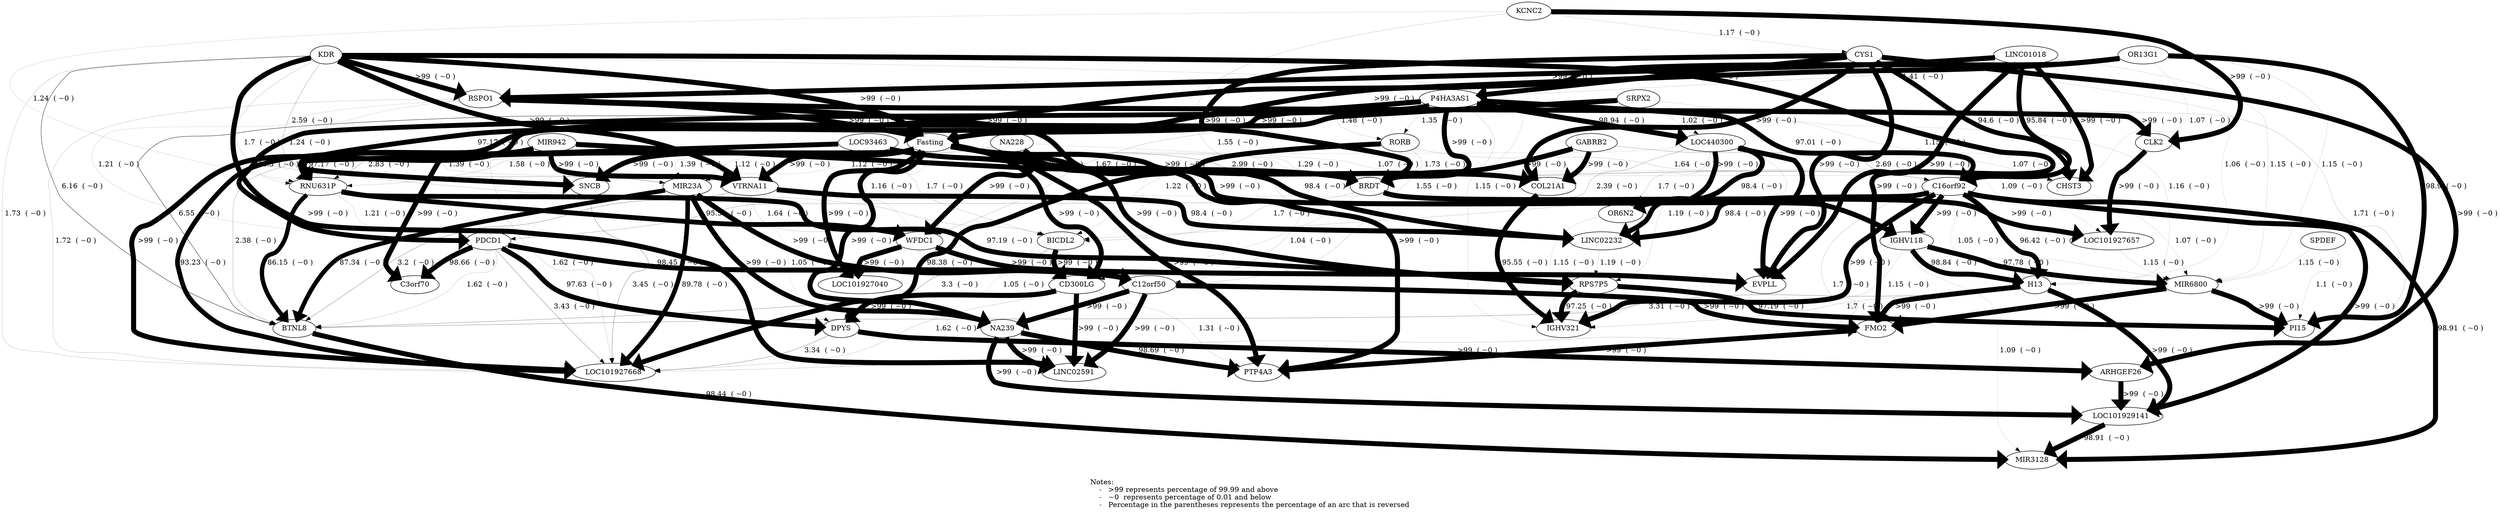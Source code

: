digraph G {
	 SPDEF 
	 CYS1->P4HA3AS1  [penwidth= 9.69 , label=" 96.92  ( ~0 )" ]; 
	 KDR->RSPO1  [penwidth= 10 , label=" >99  ( ~0 )" ]; 
	 LINC01018->RSPO1  [penwidth= 10 , label=" >99  ( ~0 )" ]; 
	 P4HA3AS1->LOC440300  [penwidth= 9.89 , label=" 98.94  ( ~0 )" ]; 
	 OR13G1->Fasting  [penwidth= 10 , label=" >99  ( ~0 )" ]; 
	 KDR->Fasting  [penwidth= 10 , label=" >99  ( ~0 )" ]; 
	 P4HA3AS1->Fasting  [penwidth= 10 , label=" >99  ( ~0 )" ]; 
	 RSPO1->Fasting  [penwidth= 10 , label=" >99  ( ~0 )" ]; 
	 LINC01018->C16orf92  [penwidth= 9.58 , label=" 95.84  ( ~0 )" ]; 
	 P4HA3AS1->C16orf92  [penwidth= 9.7 , label=" 97.01  ( ~0 )" ]; 
	 MIR942->BRDT  [penwidth= 9.83 , label=" 98.27  ( ~0 )" ]; 
	 GABRB2->BRDT  [penwidth= 10 , label=" >99  ( ~0 )" ]; 
	 CYS1->BRDT  [penwidth= 10 , label=" >99  ( ~0 )" ]; 
	 P4HA3AS1->BRDT  [penwidth= 10 , label=" >99  ( ~0 )" ]; 
	 LOC93463->IGHV118  [penwidth= 10 , label=" >99  ( ~0 )" ]; 
	 C16orf92->IGHV118  [penwidth= 10 , label=" >99  ( ~0 )" ]; 
	 OR13G1->SNCB  [penwidth= 10 , label=" >99  ( ~0 )" ]; 
	 Fasting->SNCB  [penwidth= 10 , label=" >99  ( ~0 )" ]; 
	 LOC93463->RNU631P  [penwidth= 9.72 , label=" 97.17  ( ~0 )" ]; 
	 P4HA3AS1->RNU631P  [penwidth= 9.72 , label=" 97.17  ( ~0 )" ]; 
	 P4HA3AS1->PDCD1  [penwidth= 9.63 , label=" 96.3  ( ~0 )" ]; 
	 KCNC2->CLK2  [penwidth= 10 , label=" >99  ( ~0 )" ]; 
	 RSPO1->CLK2  [penwidth= 10 , label=" >99  ( ~0 )" ]; 
	 MIR942->VTRNA11  [penwidth= 10 , label=" >99  ( ~0 )" ]; 
	 KDR->VTRNA11  [penwidth= 10 , label=" >99  ( ~0 )" ]; 
	 Fasting->VTRNA11  [penwidth= 10 , label=" >99  ( ~0 )" ]; 
	 BRDT->LOC101927657  [penwidth= 10 , label=" >99  ( ~0 )" ]; 
	 CLK2->LOC101927657  [penwidth= 10 , label=" >99  ( ~0 )" ]; 
	 GABRB2->COL21A1  [penwidth= 10 , label=" >99  ( ~0 )" ]; 
	 CYS1->COL21A1  [penwidth= 10 , label=" >99  ( ~0 )" ]; 
	 Fasting->COL21A1  [penwidth= 10 , label=" >99  ( ~0 )" ]; 
	 CYS1->CHST3  [penwidth= 9.46 , label=" 94.6  ( ~0 )" ]; 
	 LINC01018->CHST3  [penwidth= 10 , label=" >99  ( ~0 )" ]; 
	 Fasting->CD300LG  [penwidth= 10 , label=" >99  ( ~0 )" ]; 
	 BICDL2->CD300LG  [penwidth= 10 , label=" >99  ( ~0 )" ]; 
	 Fasting->C3orf70  [penwidth= 10 , label=" >99  ( ~0 )" ]; 
	 PDCD1->C3orf70  [penwidth= 9.87 , label=" 98.66  ( ~0 )" ]; 
	 LOC440300->LINC02232  [penwidth= 9.84 , label=" 98.4  ( ~0 )" ]; 
	 Fasting->LINC02232  [penwidth= 9.84 , label=" 98.4  ( ~0 )" ]; 
	 C16orf92->LINC02232  [penwidth= 9.84 , label=" 98.4  ( ~0 )" ]; 
	 VTRNA11->LINC02232  [penwidth= 9.84 , label=" 98.4  ( ~0 )" ]; 
	 Fasting->RPS7P5  [penwidth= 10 , label=" >99  ( ~0 )" ]; 
	 RNU631P->RPS7P5  [penwidth= 9.72 , label=" 97.19  ( ~0 )" ]; 
	 PDCD1->DPYS  [penwidth= 9.76 , label=" 97.63  ( ~0 )" ]; 
	 CD300LG->DPYS  [penwidth= 10 , label=" >99  ( ~0 )" ]; 
	 C16orf92->H13  [penwidth= 9.64 , label=" 96.42  ( ~0 )" ]; 
	 IGHV118->H13  [penwidth= 9.88 , label=" 98.84  ( ~0 )" ]; 
	 MIR23A->C12orf50  [penwidth= 10 , label=" >99  ( ~0 )" ]; 
	 PDCD1->C12orf50  [penwidth= 9.85 , label=" 98.45  ( ~0 )" ]; 
	 IGHV118->MIR6800  [penwidth= 9.78 , label=" 97.78  ( ~0 )" ]; 
	 NA228->WFDC1  [penwidth= 10 , label=" >99  ( ~0 )" ]; 
	 RNU631P->WFDC1  [penwidth= 9.55 , label=" 95.53  ( ~0 )" ]; 
	 LOC440300->OR6N2  [penwidth= 10 , label=" >99  ( ~0 )" ]; 
	 MIR23A->BTNL8  [penwidth= 8.73 , label=" 87.34  ( ~0 )" ]; 
	 RNU631P->BTNL8  [penwidth= 8.61 , label=" 86.15  ( ~0 )" ]; 
	 MIR942->LOC101927668  [penwidth= 9.32 , label=" 93.23  ( ~0 )" ]; 
	 SRPX2->LOC101927668  [penwidth= 10 , label=" >99  ( ~0 )" ]; 
	 RORB->LOC101927668  [penwidth= 9.84 , label=" 98.38  ( ~0 )" ]; 
	 MIR23A->LOC101927668  [penwidth= 8.98 , label=" 89.78  ( ~0 )" ]; 
	 CYS1->ARHGEF26  [penwidth= 10 , label=" >99  ( ~0 )" ]; 
	 DPYS->ARHGEF26  [penwidth= 10 , label=" >99  ( ~0 )" ]; 
	 Fasting->NA239  [penwidth= 10 , label=" >99  ( ~0 )" ]; 
	 MIR23A->NA239  [penwidth= 10 , label=" >99  ( ~0 )" ]; 
	 C12orf50->NA239  [penwidth= 10 , label=" >99  ( ~0 )" ]; 
	 KDR->FMO2  [penwidth= 10 , label=" >99  ( ~0 )" ]; 
	 H13->FMO2  [penwidth= 10 , label=" >99  ( ~0 )" ]; 
	 C12orf50->FMO2  [penwidth= 10 , label=" >99  ( ~0 )" ]; 
	 MIR6800->FMO2  [penwidth= 10 , label=" >99  ( ~0 )" ]; 
	 Fasting->LOC101927040  [penwidth= 10 , label=" >99  ( ~0 )" ]; 
	 WFDC1->LOC101927040  [penwidth= 10 , label=" >99  ( ~0 )" ]; 
	 C16orf92->LOC101929141  [penwidth= 10 , label=" >99  ( ~0 )" ]; 
	 H13->LOC101929141  [penwidth= 10 , label=" >99  ( ~0 )" ]; 
	 ARHGEF26->LOC101929141  [penwidth= 10 , label=" >99  ( ~0 )" ]; 
	 NA239->LOC101929141  [penwidth= 10 , label=" >99  ( ~0 )" ]; 
	 OR13G1->PI15  [penwidth= 9.89 , label=" 98.9  ( ~0 )" ]; 
	 RPS7P5->PI15  [penwidth= 9.72 , label=" 97.19  ( ~0 )" ]; 
	 MIR6800->PI15  [penwidth= 10 , label=" >99  ( ~0 )" ]; 
	 C16orf92->IGHV321  [penwidth= 10 , label=" >99  ( ~0 )" ]; 
	 COL21A1->IGHV321  [penwidth= 9.56 , label=" 95.55  ( ~0 )" ]; 
	 RPS7P5->IGHV321  [penwidth= 9.72 , label=" 97.25  ( ~0 )" ]; 
	 RSPO1->PTP4A3  [penwidth= 10 , label=" >99  ( ~0 )" ]; 
	 Fasting->PTP4A3  [penwidth= 10 , label=" >99  ( ~0 )" ]; 
	 NA239->PTP4A3  [penwidth= 9.87 , label=" 98.69  ( ~0 )" ]; 
	 FMO2->PTP4A3  [penwidth= 10 , label=" >99  ( ~0 )" ]; 
	 KDR->LINC02591  [penwidth= 10 , label=" >99  ( ~0 )" ]; 
	 CD300LG->LINC02591  [penwidth= 10 , label=" >99  ( ~0 )" ]; 
	 C12orf50->LINC02591  [penwidth= 10 , label=" >99  ( ~0 )" ]; 
	 NA239->LINC02591  [penwidth= 10 , label=" >99  ( ~0 )" ]; 
	 CYS1->EVPLL  [penwidth= 10 , label=" >99  ( ~0 )" ]; 
	 LINC01018->EVPLL  [penwidth= 10 , label=" >99  ( ~0 )" ]; 
	 LOC440300->EVPLL  [penwidth= 10 , label=" >99  ( ~0 )" ]; 
	 WFDC1->EVPLL  [penwidth= 10 , label=" >99  ( ~0 )" ]; 
	 C16orf92->MIR3128  [penwidth= 9.89 , label=" 98.91  ( ~0 )" ]; 
	 BTNL8->MIR3128  [penwidth= 9.84 , label=" 98.44  ( ~0 )" ]; 
	 LOC101929141->MIR3128  [penwidth= 9.89 , label=" 98.91  ( ~0 )" ]; 
	 BICDL2->DPYS  [penwidth= 0.1 , label=" 1.05  ( ~0 )" ]; 
	 BRDT->BICDL2  [penwidth= 0.17 , label=" 1.7  ( ~0 )" ]; 
	 KDR->BICDL2  [penwidth= 0.17 , label=" 1.7  ( ~0 )" ]; 
	 LOC440300->BICDL2  [penwidth= 0.17 , label=" 1.7  ( ~0 )" ]; 
	 LOC93463->BICDL2  [penwidth= 0.17 , label=" 1.7  ( ~0 )" ]; 
	 BICDL2->BTNL8  [penwidth= 0.33 , label=" 3.3  ( ~0 )" ]; 
	 RORB->BICDL2  [penwidth= 0.12 , label=" 1.22  ( ~0 )" ]; 
	 CYS1->H13  [penwidth= 0.11 , label=" 1.06  ( ~0 )" ]; 
	 KCNC2->CYS1  [penwidth= 0.12 , label=" 1.17  ( ~0 )" ]; 
	 DPYS->LOC101927668  [penwidth= 0.33 , label=" 3.34  ( ~0 )" ]; 
	 VTRNA11->DPYS  [penwidth= 0.1 , label=" 1.05  ( ~0 )" ]; 
	 GABRB2->CHST3  [penwidth= 0.27 , label=" 2.69  ( ~0 )" ]; 
	 H13->IGHV321  [penwidth= 0.17 , label=" 1.7  ( ~0 )" ]; 
	 H13->BTNL8  [penwidth= 0.33 , label=" 3.31  ( ~0 )" ]; 
	 P4HA3AS1->H13  [penwidth= 0.12 , label=" 1.16  ( ~0 )" ]; 
	 IGHV118->IGHV321  [penwidth= 0.12 , label=" 1.15  ( ~0 )" ]; 
	 IGHV118->MIR3128  [penwidth= 0.11 , label=" 1.09  ( ~0 )" ]; 
	 KDR->IGHV321  [penwidth= 0.12 , label=" 1.15  ( ~0 )" ]; 
	 OR6N2->IGHV321  [penwidth= 0.12 , label=" 1.15  ( ~0 )" ]; 
	 KCNC2->C12orf50  [penwidth= 0.15 , label=" 1.55  ( ~0 )" ]; 
	 KCNC2->RNU631P  [penwidth= 0.12 , label=" 1.24  ( ~0 )" ]; 
	 RORB->BRDT  [penwidth= 0.17 , label=" 1.73  ( ~0 )" ]; 
	 BRDT->CD300LG  [penwidth= 0.1 , label=" 1.04  ( ~0 )" ]; 
	 KDR->LOC101927668  [penwidth= 0.17 , label=" 1.73  ( ~0 )" ]; 
	 KDR->BTNL8  [penwidth= 0.62 , label=" 6.16  ( ~0 )" ]; 
	 KDR->MIR23A  [penwidth= 0.26 , label=" 2.59  ( ~0 )" ]; 
	 LINC01018->MIR6800  [penwidth= 0.12 , label=" 1.15  ( ~0 )" ]; 
	 LINC02232->RPS7P5  [penwidth= 0.12 , label=" 1.19  ( ~0 )" ]; 
	 LOC101927657->MIR6800  [penwidth= 0.12 , label=" 1.15  ( ~0 )" ]; 
	 Fasting->LOC101927657  [penwidth= 0.11 , label=" 1.09  ( ~0 )" ]; 
	 PDCD1->LOC101927668  [penwidth= 0.34 , label=" 3.43  ( ~0 )" ]; 
	 RSPO1->LOC101927668  [penwidth= 0.17 , label=" 1.72  ( ~0 )" ]; 
	 SNCB->LOC101927668  [penwidth= 0.35 , label=" 3.45  ( ~0 )" ]; 
	 C16orf92->LOC101927668  [penwidth= 0.17 , label=" 1.7  ( ~0 )" ]; 
	 Fasting->LOC101927668  [penwidth= 0.16 , label=" 1.62  ( ~0 )" ]; 
	 CD300LG->LOC101927668  [penwidth= 0.16 , label=" 1.62  ( ~0 )" ]; 
	 LOC440300->MIR23A  [penwidth= 0.11 , label=" 1.12  ( ~0 )" ]; 
	 LOC440300->PDCD1  [penwidth= 0.24 , label=" 2.39  ( ~0 )" ]; 
	 LOC440300->RPS7P5  [penwidth= 0.12 , label=" 1.19  ( ~0 )" ]; 
	 SRPX2->LOC440300  [penwidth= 0.1 , label=" 1.02  ( ~0 )" ]; 
	 LOC440300->CHST3  [penwidth= 0.11 , label=" 1.07  ( ~0 )" ]; 
	 P4HA3AS1->BTNL8  [penwidth= 0.65 , label=" 6.55  ( ~0 )" ]; 
	 PDCD1->BTNL8  [penwidth= 0.16 , label=" 1.62  ( ~0 )" ]; 
	 VTRNA11->BTNL8  [penwidth= 0.32 , label=" 3.2  ( ~0 )" ]; 
	 Fasting->BTNL8  [penwidth= 0.24 , label=" 2.38  ( ~0 )" ]; 
	 MIR942->MIR23A  [penwidth= 0.14 , label=" 1.39  ( ~0 )" ]; 
	 NA228->MIR23A  [penwidth= 0.11 , label=" 1.12  ( ~0 )" ]; 
	 Fasting->MIR23A  [penwidth= 0.14 , label=" 1.39  ( ~0 )" ]; 
	 OR13G1->MIR6800  [penwidth= 0.12 , label=" 1.15  ( ~0 )" ]; 
	 SPDEF->MIR6800  [penwidth= 0.12 , label=" 1.15  ( ~0 )" ]; 
	 VTRNA11->MIR6800  [penwidth= 0.11 , label=" 1.05  ( ~0 )" ]; 
	 CHST3->MIR6800  [penwidth= 0.11 , label=" 1.07  ( ~0 )" ]; 
	 NA228->RNU631P  [penwidth= 0.16 , label=" 1.58  ( ~0 )" ]; 
	 NA228->CHST3  [penwidth= 0.11 , label=" 1.07  ( ~0 )" ]; 
	 OR13G1->P4HA3AS1  [penwidth= 0.14 , label=" 1.41  ( ~0 )" ]; 
	 OR13G1->CHST3  [penwidth= 0.11 , label=" 1.07  ( ~0 )" ]; 
	 P4HA3AS1->C12orf50  [penwidth= 0.15 , label=" 1.55  ( ~0 )" ]; 
	 P4HA3AS1->PI15  [penwidth= 0.17 , label=" 1.71  ( ~0 )" ]; 
	 P4HA3AS1->RORB  [penwidth= 0.15 , label=" 1.48  ( ~0 )" ]; 
	 P4HA3AS1->WFDC1  [penwidth= 0.17 , label=" 1.67  ( ~0 )" ]; 
	 RNU631P->PDCD1  [penwidth= 0.12 , label=" 1.21  ( ~0 )" ]; 
	 RSPO1->PDCD1  [penwidth= 0.12 , label=" 1.21  ( ~0 )" ]; 
	 SPDEF->PI15  [penwidth= 0.11 , label=" 1.1  ( ~0 )" ]; 
	 CD300LG->PTP4A3  [penwidth= 0.13 , label=" 1.31  ( ~0 )" ]; 
	 RSPO1->RNU631P  [penwidth= 0.12 , label=" 1.24  ( ~0 )" ]; 
	 Fasting->RNU631P  [penwidth= 0.28 , label=" 2.83  ( ~0 )" ]; 
	 SRPX2->RORB  [penwidth= 0.13 , label=" 1.35  ( ~0 )" ]; 
	 RORB->CHST3  [penwidth= 0.16 , label=" 1.64  ( ~0 )" ]; 
	 SRPX2->C16orf92  [penwidth= 0.11 , label=" 1.15  ( ~0 )" ]; 
	 VTRNA11->WFDC1  [penwidth= 0.16 , label=" 1.64  ( ~0 )" ]; 
	 Fasting->C16orf92  [penwidth= 0.3 , label=" 2.99  ( ~0 )" ]; 
	 Fasting->WFDC1  [penwidth= 0.12 , label=" 1.16  ( ~0 )" ]; 
	 Fasting->CHST3  [penwidth= 0.13 , label=" 1.29  ( ~0 )" ]; 
	 label="        \l Notes: \l     -   >99 represents percentage of 99.99 and above \l     -   ~0  represents percentage of 0.01 and below \l     -   Percentage in the parentheses represents the percentage of an arc that is reversed \l" ; 
}